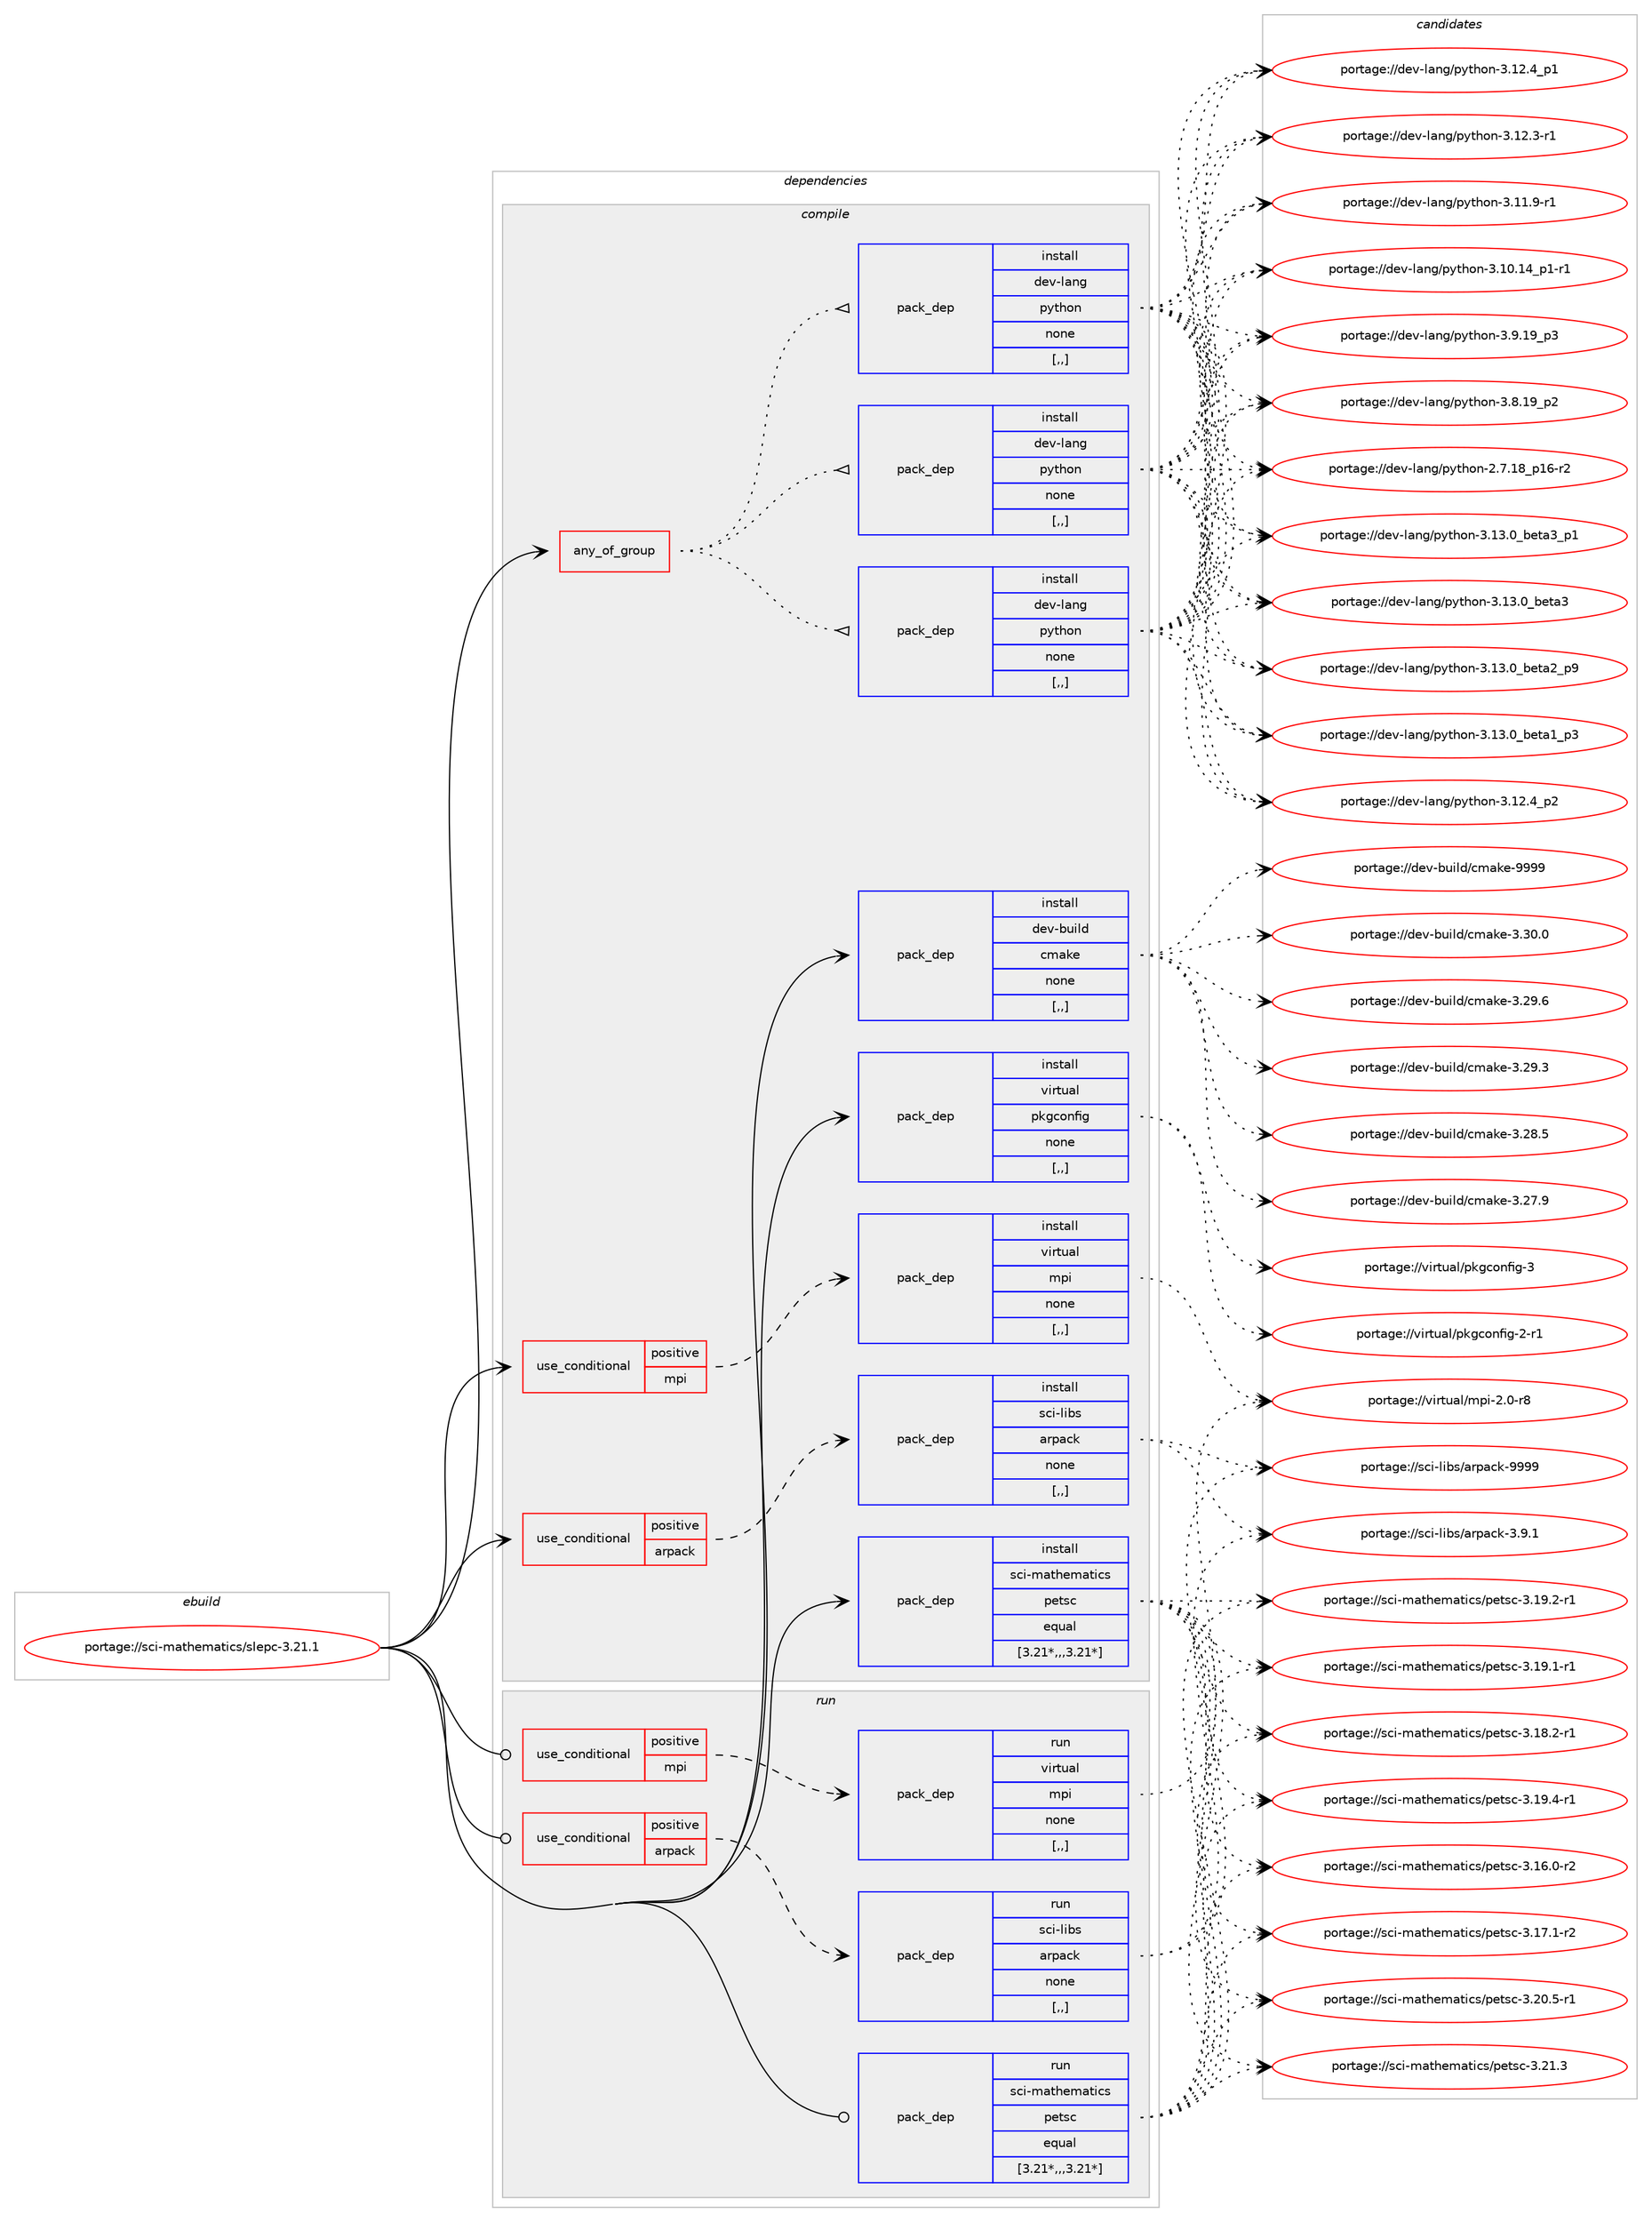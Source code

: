 digraph prolog {

# *************
# Graph options
# *************

newrank=true;
concentrate=true;
compound=true;
graph [rankdir=LR,fontname=Helvetica,fontsize=10,ranksep=1.5];#, ranksep=2.5, nodesep=0.2];
edge  [arrowhead=vee];
node  [fontname=Helvetica,fontsize=10];

# **********
# The ebuild
# **********

subgraph cluster_leftcol {
color=gray;
label=<<i>ebuild</i>>;
id [label="portage://sci-mathematics/slepc-3.21.1", color=red, width=4, href="../sci-mathematics/slepc-3.21.1.svg"];
}

# ****************
# The dependencies
# ****************

subgraph cluster_midcol {
color=gray;
label=<<i>dependencies</i>>;
subgraph cluster_compile {
fillcolor="#eeeeee";
style=filled;
label=<<i>compile</i>>;
subgraph any2689 {
dependency407636 [label=<<TABLE BORDER="0" CELLBORDER="1" CELLSPACING="0" CELLPADDING="4"><TR><TD CELLPADDING="10">any_of_group</TD></TR></TABLE>>, shape=none, color=red];subgraph pack296631 {
dependency407637 [label=<<TABLE BORDER="0" CELLBORDER="1" CELLSPACING="0" CELLPADDING="4" WIDTH="220"><TR><TD ROWSPAN="6" CELLPADDING="30">pack_dep</TD></TR><TR><TD WIDTH="110">install</TD></TR><TR><TD>dev-lang</TD></TR><TR><TD>python</TD></TR><TR><TD>none</TD></TR><TR><TD>[,,]</TD></TR></TABLE>>, shape=none, color=blue];
}
dependency407636:e -> dependency407637:w [weight=20,style="dotted",arrowhead="oinv"];
subgraph pack296632 {
dependency407638 [label=<<TABLE BORDER="0" CELLBORDER="1" CELLSPACING="0" CELLPADDING="4" WIDTH="220"><TR><TD ROWSPAN="6" CELLPADDING="30">pack_dep</TD></TR><TR><TD WIDTH="110">install</TD></TR><TR><TD>dev-lang</TD></TR><TR><TD>python</TD></TR><TR><TD>none</TD></TR><TR><TD>[,,]</TD></TR></TABLE>>, shape=none, color=blue];
}
dependency407636:e -> dependency407638:w [weight=20,style="dotted",arrowhead="oinv"];
subgraph pack296633 {
dependency407639 [label=<<TABLE BORDER="0" CELLBORDER="1" CELLSPACING="0" CELLPADDING="4" WIDTH="220"><TR><TD ROWSPAN="6" CELLPADDING="30">pack_dep</TD></TR><TR><TD WIDTH="110">install</TD></TR><TR><TD>dev-lang</TD></TR><TR><TD>python</TD></TR><TR><TD>none</TD></TR><TR><TD>[,,]</TD></TR></TABLE>>, shape=none, color=blue];
}
dependency407636:e -> dependency407639:w [weight=20,style="dotted",arrowhead="oinv"];
}
id:e -> dependency407636:w [weight=20,style="solid",arrowhead="vee"];
subgraph cond108095 {
dependency407640 [label=<<TABLE BORDER="0" CELLBORDER="1" CELLSPACING="0" CELLPADDING="4"><TR><TD ROWSPAN="3" CELLPADDING="10">use_conditional</TD></TR><TR><TD>positive</TD></TR><TR><TD>arpack</TD></TR></TABLE>>, shape=none, color=red];
subgraph pack296634 {
dependency407641 [label=<<TABLE BORDER="0" CELLBORDER="1" CELLSPACING="0" CELLPADDING="4" WIDTH="220"><TR><TD ROWSPAN="6" CELLPADDING="30">pack_dep</TD></TR><TR><TD WIDTH="110">install</TD></TR><TR><TD>sci-libs</TD></TR><TR><TD>arpack</TD></TR><TR><TD>none</TD></TR><TR><TD>[,,]</TD></TR></TABLE>>, shape=none, color=blue];
}
dependency407640:e -> dependency407641:w [weight=20,style="dashed",arrowhead="vee"];
}
id:e -> dependency407640:w [weight=20,style="solid",arrowhead="vee"];
subgraph cond108096 {
dependency407642 [label=<<TABLE BORDER="0" CELLBORDER="1" CELLSPACING="0" CELLPADDING="4"><TR><TD ROWSPAN="3" CELLPADDING="10">use_conditional</TD></TR><TR><TD>positive</TD></TR><TR><TD>mpi</TD></TR></TABLE>>, shape=none, color=red];
subgraph pack296635 {
dependency407643 [label=<<TABLE BORDER="0" CELLBORDER="1" CELLSPACING="0" CELLPADDING="4" WIDTH="220"><TR><TD ROWSPAN="6" CELLPADDING="30">pack_dep</TD></TR><TR><TD WIDTH="110">install</TD></TR><TR><TD>virtual</TD></TR><TR><TD>mpi</TD></TR><TR><TD>none</TD></TR><TR><TD>[,,]</TD></TR></TABLE>>, shape=none, color=blue];
}
dependency407642:e -> dependency407643:w [weight=20,style="dashed",arrowhead="vee"];
}
id:e -> dependency407642:w [weight=20,style="solid",arrowhead="vee"];
subgraph pack296636 {
dependency407644 [label=<<TABLE BORDER="0" CELLBORDER="1" CELLSPACING="0" CELLPADDING="4" WIDTH="220"><TR><TD ROWSPAN="6" CELLPADDING="30">pack_dep</TD></TR><TR><TD WIDTH="110">install</TD></TR><TR><TD>dev-build</TD></TR><TR><TD>cmake</TD></TR><TR><TD>none</TD></TR><TR><TD>[,,]</TD></TR></TABLE>>, shape=none, color=blue];
}
id:e -> dependency407644:w [weight=20,style="solid",arrowhead="vee"];
subgraph pack296637 {
dependency407645 [label=<<TABLE BORDER="0" CELLBORDER="1" CELLSPACING="0" CELLPADDING="4" WIDTH="220"><TR><TD ROWSPAN="6" CELLPADDING="30">pack_dep</TD></TR><TR><TD WIDTH="110">install</TD></TR><TR><TD>sci-mathematics</TD></TR><TR><TD>petsc</TD></TR><TR><TD>equal</TD></TR><TR><TD>[3.21*,,,3.21*]</TD></TR></TABLE>>, shape=none, color=blue];
}
id:e -> dependency407645:w [weight=20,style="solid",arrowhead="vee"];
subgraph pack296638 {
dependency407646 [label=<<TABLE BORDER="0" CELLBORDER="1" CELLSPACING="0" CELLPADDING="4" WIDTH="220"><TR><TD ROWSPAN="6" CELLPADDING="30">pack_dep</TD></TR><TR><TD WIDTH="110">install</TD></TR><TR><TD>virtual</TD></TR><TR><TD>pkgconfig</TD></TR><TR><TD>none</TD></TR><TR><TD>[,,]</TD></TR></TABLE>>, shape=none, color=blue];
}
id:e -> dependency407646:w [weight=20,style="solid",arrowhead="vee"];
}
subgraph cluster_compileandrun {
fillcolor="#eeeeee";
style=filled;
label=<<i>compile and run</i>>;
}
subgraph cluster_run {
fillcolor="#eeeeee";
style=filled;
label=<<i>run</i>>;
subgraph cond108097 {
dependency407647 [label=<<TABLE BORDER="0" CELLBORDER="1" CELLSPACING="0" CELLPADDING="4"><TR><TD ROWSPAN="3" CELLPADDING="10">use_conditional</TD></TR><TR><TD>positive</TD></TR><TR><TD>arpack</TD></TR></TABLE>>, shape=none, color=red];
subgraph pack296639 {
dependency407648 [label=<<TABLE BORDER="0" CELLBORDER="1" CELLSPACING="0" CELLPADDING="4" WIDTH="220"><TR><TD ROWSPAN="6" CELLPADDING="30">pack_dep</TD></TR><TR><TD WIDTH="110">run</TD></TR><TR><TD>sci-libs</TD></TR><TR><TD>arpack</TD></TR><TR><TD>none</TD></TR><TR><TD>[,,]</TD></TR></TABLE>>, shape=none, color=blue];
}
dependency407647:e -> dependency407648:w [weight=20,style="dashed",arrowhead="vee"];
}
id:e -> dependency407647:w [weight=20,style="solid",arrowhead="odot"];
subgraph cond108098 {
dependency407649 [label=<<TABLE BORDER="0" CELLBORDER="1" CELLSPACING="0" CELLPADDING="4"><TR><TD ROWSPAN="3" CELLPADDING="10">use_conditional</TD></TR><TR><TD>positive</TD></TR><TR><TD>mpi</TD></TR></TABLE>>, shape=none, color=red];
subgraph pack296640 {
dependency407650 [label=<<TABLE BORDER="0" CELLBORDER="1" CELLSPACING="0" CELLPADDING="4" WIDTH="220"><TR><TD ROWSPAN="6" CELLPADDING="30">pack_dep</TD></TR><TR><TD WIDTH="110">run</TD></TR><TR><TD>virtual</TD></TR><TR><TD>mpi</TD></TR><TR><TD>none</TD></TR><TR><TD>[,,]</TD></TR></TABLE>>, shape=none, color=blue];
}
dependency407649:e -> dependency407650:w [weight=20,style="dashed",arrowhead="vee"];
}
id:e -> dependency407649:w [weight=20,style="solid",arrowhead="odot"];
subgraph pack296641 {
dependency407651 [label=<<TABLE BORDER="0" CELLBORDER="1" CELLSPACING="0" CELLPADDING="4" WIDTH="220"><TR><TD ROWSPAN="6" CELLPADDING="30">pack_dep</TD></TR><TR><TD WIDTH="110">run</TD></TR><TR><TD>sci-mathematics</TD></TR><TR><TD>petsc</TD></TR><TR><TD>equal</TD></TR><TR><TD>[3.21*,,,3.21*]</TD></TR></TABLE>>, shape=none, color=blue];
}
id:e -> dependency407651:w [weight=20,style="solid",arrowhead="odot"];
}
}

# **************
# The candidates
# **************

subgraph cluster_choices {
rank=same;
color=gray;
label=<<i>candidates</i>>;

subgraph choice296631 {
color=black;
nodesep=1;
choice10010111845108971101034711212111610411111045514649514648959810111697519511249 [label="portage://dev-lang/python-3.13.0_beta3_p1", color=red, width=4,href="../dev-lang/python-3.13.0_beta3_p1.svg"];
choice1001011184510897110103471121211161041111104551464951464895981011169751 [label="portage://dev-lang/python-3.13.0_beta3", color=red, width=4,href="../dev-lang/python-3.13.0_beta3.svg"];
choice10010111845108971101034711212111610411111045514649514648959810111697509511257 [label="portage://dev-lang/python-3.13.0_beta2_p9", color=red, width=4,href="../dev-lang/python-3.13.0_beta2_p9.svg"];
choice10010111845108971101034711212111610411111045514649514648959810111697499511251 [label="portage://dev-lang/python-3.13.0_beta1_p3", color=red, width=4,href="../dev-lang/python-3.13.0_beta1_p3.svg"];
choice100101118451089711010347112121116104111110455146495046529511250 [label="portage://dev-lang/python-3.12.4_p2", color=red, width=4,href="../dev-lang/python-3.12.4_p2.svg"];
choice100101118451089711010347112121116104111110455146495046529511249 [label="portage://dev-lang/python-3.12.4_p1", color=red, width=4,href="../dev-lang/python-3.12.4_p1.svg"];
choice100101118451089711010347112121116104111110455146495046514511449 [label="portage://dev-lang/python-3.12.3-r1", color=red, width=4,href="../dev-lang/python-3.12.3-r1.svg"];
choice100101118451089711010347112121116104111110455146494946574511449 [label="portage://dev-lang/python-3.11.9-r1", color=red, width=4,href="../dev-lang/python-3.11.9-r1.svg"];
choice100101118451089711010347112121116104111110455146494846495295112494511449 [label="portage://dev-lang/python-3.10.14_p1-r1", color=red, width=4,href="../dev-lang/python-3.10.14_p1-r1.svg"];
choice100101118451089711010347112121116104111110455146574649579511251 [label="portage://dev-lang/python-3.9.19_p3", color=red, width=4,href="../dev-lang/python-3.9.19_p3.svg"];
choice100101118451089711010347112121116104111110455146564649579511250 [label="portage://dev-lang/python-3.8.19_p2", color=red, width=4,href="../dev-lang/python-3.8.19_p2.svg"];
choice100101118451089711010347112121116104111110455046554649569511249544511450 [label="portage://dev-lang/python-2.7.18_p16-r2", color=red, width=4,href="../dev-lang/python-2.7.18_p16-r2.svg"];
dependency407637:e -> choice10010111845108971101034711212111610411111045514649514648959810111697519511249:w [style=dotted,weight="100"];
dependency407637:e -> choice1001011184510897110103471121211161041111104551464951464895981011169751:w [style=dotted,weight="100"];
dependency407637:e -> choice10010111845108971101034711212111610411111045514649514648959810111697509511257:w [style=dotted,weight="100"];
dependency407637:e -> choice10010111845108971101034711212111610411111045514649514648959810111697499511251:w [style=dotted,weight="100"];
dependency407637:e -> choice100101118451089711010347112121116104111110455146495046529511250:w [style=dotted,weight="100"];
dependency407637:e -> choice100101118451089711010347112121116104111110455146495046529511249:w [style=dotted,weight="100"];
dependency407637:e -> choice100101118451089711010347112121116104111110455146495046514511449:w [style=dotted,weight="100"];
dependency407637:e -> choice100101118451089711010347112121116104111110455146494946574511449:w [style=dotted,weight="100"];
dependency407637:e -> choice100101118451089711010347112121116104111110455146494846495295112494511449:w [style=dotted,weight="100"];
dependency407637:e -> choice100101118451089711010347112121116104111110455146574649579511251:w [style=dotted,weight="100"];
dependency407637:e -> choice100101118451089711010347112121116104111110455146564649579511250:w [style=dotted,weight="100"];
dependency407637:e -> choice100101118451089711010347112121116104111110455046554649569511249544511450:w [style=dotted,weight="100"];
}
subgraph choice296632 {
color=black;
nodesep=1;
choice10010111845108971101034711212111610411111045514649514648959810111697519511249 [label="portage://dev-lang/python-3.13.0_beta3_p1", color=red, width=4,href="../dev-lang/python-3.13.0_beta3_p1.svg"];
choice1001011184510897110103471121211161041111104551464951464895981011169751 [label="portage://dev-lang/python-3.13.0_beta3", color=red, width=4,href="../dev-lang/python-3.13.0_beta3.svg"];
choice10010111845108971101034711212111610411111045514649514648959810111697509511257 [label="portage://dev-lang/python-3.13.0_beta2_p9", color=red, width=4,href="../dev-lang/python-3.13.0_beta2_p9.svg"];
choice10010111845108971101034711212111610411111045514649514648959810111697499511251 [label="portage://dev-lang/python-3.13.0_beta1_p3", color=red, width=4,href="../dev-lang/python-3.13.0_beta1_p3.svg"];
choice100101118451089711010347112121116104111110455146495046529511250 [label="portage://dev-lang/python-3.12.4_p2", color=red, width=4,href="../dev-lang/python-3.12.4_p2.svg"];
choice100101118451089711010347112121116104111110455146495046529511249 [label="portage://dev-lang/python-3.12.4_p1", color=red, width=4,href="../dev-lang/python-3.12.4_p1.svg"];
choice100101118451089711010347112121116104111110455146495046514511449 [label="portage://dev-lang/python-3.12.3-r1", color=red, width=4,href="../dev-lang/python-3.12.3-r1.svg"];
choice100101118451089711010347112121116104111110455146494946574511449 [label="portage://dev-lang/python-3.11.9-r1", color=red, width=4,href="../dev-lang/python-3.11.9-r1.svg"];
choice100101118451089711010347112121116104111110455146494846495295112494511449 [label="portage://dev-lang/python-3.10.14_p1-r1", color=red, width=4,href="../dev-lang/python-3.10.14_p1-r1.svg"];
choice100101118451089711010347112121116104111110455146574649579511251 [label="portage://dev-lang/python-3.9.19_p3", color=red, width=4,href="../dev-lang/python-3.9.19_p3.svg"];
choice100101118451089711010347112121116104111110455146564649579511250 [label="portage://dev-lang/python-3.8.19_p2", color=red, width=4,href="../dev-lang/python-3.8.19_p2.svg"];
choice100101118451089711010347112121116104111110455046554649569511249544511450 [label="portage://dev-lang/python-2.7.18_p16-r2", color=red, width=4,href="../dev-lang/python-2.7.18_p16-r2.svg"];
dependency407638:e -> choice10010111845108971101034711212111610411111045514649514648959810111697519511249:w [style=dotted,weight="100"];
dependency407638:e -> choice1001011184510897110103471121211161041111104551464951464895981011169751:w [style=dotted,weight="100"];
dependency407638:e -> choice10010111845108971101034711212111610411111045514649514648959810111697509511257:w [style=dotted,weight="100"];
dependency407638:e -> choice10010111845108971101034711212111610411111045514649514648959810111697499511251:w [style=dotted,weight="100"];
dependency407638:e -> choice100101118451089711010347112121116104111110455146495046529511250:w [style=dotted,weight="100"];
dependency407638:e -> choice100101118451089711010347112121116104111110455146495046529511249:w [style=dotted,weight="100"];
dependency407638:e -> choice100101118451089711010347112121116104111110455146495046514511449:w [style=dotted,weight="100"];
dependency407638:e -> choice100101118451089711010347112121116104111110455146494946574511449:w [style=dotted,weight="100"];
dependency407638:e -> choice100101118451089711010347112121116104111110455146494846495295112494511449:w [style=dotted,weight="100"];
dependency407638:e -> choice100101118451089711010347112121116104111110455146574649579511251:w [style=dotted,weight="100"];
dependency407638:e -> choice100101118451089711010347112121116104111110455146564649579511250:w [style=dotted,weight="100"];
dependency407638:e -> choice100101118451089711010347112121116104111110455046554649569511249544511450:w [style=dotted,weight="100"];
}
subgraph choice296633 {
color=black;
nodesep=1;
choice10010111845108971101034711212111610411111045514649514648959810111697519511249 [label="portage://dev-lang/python-3.13.0_beta3_p1", color=red, width=4,href="../dev-lang/python-3.13.0_beta3_p1.svg"];
choice1001011184510897110103471121211161041111104551464951464895981011169751 [label="portage://dev-lang/python-3.13.0_beta3", color=red, width=4,href="../dev-lang/python-3.13.0_beta3.svg"];
choice10010111845108971101034711212111610411111045514649514648959810111697509511257 [label="portage://dev-lang/python-3.13.0_beta2_p9", color=red, width=4,href="../dev-lang/python-3.13.0_beta2_p9.svg"];
choice10010111845108971101034711212111610411111045514649514648959810111697499511251 [label="portage://dev-lang/python-3.13.0_beta1_p3", color=red, width=4,href="../dev-lang/python-3.13.0_beta1_p3.svg"];
choice100101118451089711010347112121116104111110455146495046529511250 [label="portage://dev-lang/python-3.12.4_p2", color=red, width=4,href="../dev-lang/python-3.12.4_p2.svg"];
choice100101118451089711010347112121116104111110455146495046529511249 [label="portage://dev-lang/python-3.12.4_p1", color=red, width=4,href="../dev-lang/python-3.12.4_p1.svg"];
choice100101118451089711010347112121116104111110455146495046514511449 [label="portage://dev-lang/python-3.12.3-r1", color=red, width=4,href="../dev-lang/python-3.12.3-r1.svg"];
choice100101118451089711010347112121116104111110455146494946574511449 [label="portage://dev-lang/python-3.11.9-r1", color=red, width=4,href="../dev-lang/python-3.11.9-r1.svg"];
choice100101118451089711010347112121116104111110455146494846495295112494511449 [label="portage://dev-lang/python-3.10.14_p1-r1", color=red, width=4,href="../dev-lang/python-3.10.14_p1-r1.svg"];
choice100101118451089711010347112121116104111110455146574649579511251 [label="portage://dev-lang/python-3.9.19_p3", color=red, width=4,href="../dev-lang/python-3.9.19_p3.svg"];
choice100101118451089711010347112121116104111110455146564649579511250 [label="portage://dev-lang/python-3.8.19_p2", color=red, width=4,href="../dev-lang/python-3.8.19_p2.svg"];
choice100101118451089711010347112121116104111110455046554649569511249544511450 [label="portage://dev-lang/python-2.7.18_p16-r2", color=red, width=4,href="../dev-lang/python-2.7.18_p16-r2.svg"];
dependency407639:e -> choice10010111845108971101034711212111610411111045514649514648959810111697519511249:w [style=dotted,weight="100"];
dependency407639:e -> choice1001011184510897110103471121211161041111104551464951464895981011169751:w [style=dotted,weight="100"];
dependency407639:e -> choice10010111845108971101034711212111610411111045514649514648959810111697509511257:w [style=dotted,weight="100"];
dependency407639:e -> choice10010111845108971101034711212111610411111045514649514648959810111697499511251:w [style=dotted,weight="100"];
dependency407639:e -> choice100101118451089711010347112121116104111110455146495046529511250:w [style=dotted,weight="100"];
dependency407639:e -> choice100101118451089711010347112121116104111110455146495046529511249:w [style=dotted,weight="100"];
dependency407639:e -> choice100101118451089711010347112121116104111110455146495046514511449:w [style=dotted,weight="100"];
dependency407639:e -> choice100101118451089711010347112121116104111110455146494946574511449:w [style=dotted,weight="100"];
dependency407639:e -> choice100101118451089711010347112121116104111110455146494846495295112494511449:w [style=dotted,weight="100"];
dependency407639:e -> choice100101118451089711010347112121116104111110455146574649579511251:w [style=dotted,weight="100"];
dependency407639:e -> choice100101118451089711010347112121116104111110455146564649579511250:w [style=dotted,weight="100"];
dependency407639:e -> choice100101118451089711010347112121116104111110455046554649569511249544511450:w [style=dotted,weight="100"];
}
subgraph choice296634 {
color=black;
nodesep=1;
choice115991054510810598115479711411297991074557575757 [label="portage://sci-libs/arpack-9999", color=red, width=4,href="../sci-libs/arpack-9999.svg"];
choice11599105451081059811547971141129799107455146574649 [label="portage://sci-libs/arpack-3.9.1", color=red, width=4,href="../sci-libs/arpack-3.9.1.svg"];
dependency407641:e -> choice115991054510810598115479711411297991074557575757:w [style=dotted,weight="100"];
dependency407641:e -> choice11599105451081059811547971141129799107455146574649:w [style=dotted,weight="100"];
}
subgraph choice296635 {
color=black;
nodesep=1;
choice1181051141161179710847109112105455046484511456 [label="portage://virtual/mpi-2.0-r8", color=red, width=4,href="../virtual/mpi-2.0-r8.svg"];
dependency407643:e -> choice1181051141161179710847109112105455046484511456:w [style=dotted,weight="100"];
}
subgraph choice296636 {
color=black;
nodesep=1;
choice10010111845981171051081004799109971071014557575757 [label="portage://dev-build/cmake-9999", color=red, width=4,href="../dev-build/cmake-9999.svg"];
choice100101118459811710510810047991099710710145514651484648 [label="portage://dev-build/cmake-3.30.0", color=red, width=4,href="../dev-build/cmake-3.30.0.svg"];
choice100101118459811710510810047991099710710145514650574654 [label="portage://dev-build/cmake-3.29.6", color=red, width=4,href="../dev-build/cmake-3.29.6.svg"];
choice100101118459811710510810047991099710710145514650574651 [label="portage://dev-build/cmake-3.29.3", color=red, width=4,href="../dev-build/cmake-3.29.3.svg"];
choice100101118459811710510810047991099710710145514650564653 [label="portage://dev-build/cmake-3.28.5", color=red, width=4,href="../dev-build/cmake-3.28.5.svg"];
choice100101118459811710510810047991099710710145514650554657 [label="portage://dev-build/cmake-3.27.9", color=red, width=4,href="../dev-build/cmake-3.27.9.svg"];
dependency407644:e -> choice10010111845981171051081004799109971071014557575757:w [style=dotted,weight="100"];
dependency407644:e -> choice100101118459811710510810047991099710710145514651484648:w [style=dotted,weight="100"];
dependency407644:e -> choice100101118459811710510810047991099710710145514650574654:w [style=dotted,weight="100"];
dependency407644:e -> choice100101118459811710510810047991099710710145514650574651:w [style=dotted,weight="100"];
dependency407644:e -> choice100101118459811710510810047991099710710145514650564653:w [style=dotted,weight="100"];
dependency407644:e -> choice100101118459811710510810047991099710710145514650554657:w [style=dotted,weight="100"];
}
subgraph choice296637 {
color=black;
nodesep=1;
choice1159910545109971161041011099711610599115471121011161159945514650494651 [label="portage://sci-mathematics/petsc-3.21.3", color=red, width=4,href="../sci-mathematics/petsc-3.21.3.svg"];
choice11599105451099711610410110997116105991154711210111611599455146504846534511449 [label="portage://sci-mathematics/petsc-3.20.5-r1", color=red, width=4,href="../sci-mathematics/petsc-3.20.5-r1.svg"];
choice11599105451099711610410110997116105991154711210111611599455146495746524511449 [label="portage://sci-mathematics/petsc-3.19.4-r1", color=red, width=4,href="../sci-mathematics/petsc-3.19.4-r1.svg"];
choice11599105451099711610410110997116105991154711210111611599455146495746504511449 [label="portage://sci-mathematics/petsc-3.19.2-r1", color=red, width=4,href="../sci-mathematics/petsc-3.19.2-r1.svg"];
choice11599105451099711610410110997116105991154711210111611599455146495746494511449 [label="portage://sci-mathematics/petsc-3.19.1-r1", color=red, width=4,href="../sci-mathematics/petsc-3.19.1-r1.svg"];
choice11599105451099711610410110997116105991154711210111611599455146495646504511449 [label="portage://sci-mathematics/petsc-3.18.2-r1", color=red, width=4,href="../sci-mathematics/petsc-3.18.2-r1.svg"];
choice11599105451099711610410110997116105991154711210111611599455146495546494511450 [label="portage://sci-mathematics/petsc-3.17.1-r2", color=red, width=4,href="../sci-mathematics/petsc-3.17.1-r2.svg"];
choice11599105451099711610410110997116105991154711210111611599455146495446484511450 [label="portage://sci-mathematics/petsc-3.16.0-r2", color=red, width=4,href="../sci-mathematics/petsc-3.16.0-r2.svg"];
dependency407645:e -> choice1159910545109971161041011099711610599115471121011161159945514650494651:w [style=dotted,weight="100"];
dependency407645:e -> choice11599105451099711610410110997116105991154711210111611599455146504846534511449:w [style=dotted,weight="100"];
dependency407645:e -> choice11599105451099711610410110997116105991154711210111611599455146495746524511449:w [style=dotted,weight="100"];
dependency407645:e -> choice11599105451099711610410110997116105991154711210111611599455146495746504511449:w [style=dotted,weight="100"];
dependency407645:e -> choice11599105451099711610410110997116105991154711210111611599455146495746494511449:w [style=dotted,weight="100"];
dependency407645:e -> choice11599105451099711610410110997116105991154711210111611599455146495646504511449:w [style=dotted,weight="100"];
dependency407645:e -> choice11599105451099711610410110997116105991154711210111611599455146495546494511450:w [style=dotted,weight="100"];
dependency407645:e -> choice11599105451099711610410110997116105991154711210111611599455146495446484511450:w [style=dotted,weight="100"];
}
subgraph choice296638 {
color=black;
nodesep=1;
choice1181051141161179710847112107103991111101021051034551 [label="portage://virtual/pkgconfig-3", color=red, width=4,href="../virtual/pkgconfig-3.svg"];
choice11810511411611797108471121071039911111010210510345504511449 [label="portage://virtual/pkgconfig-2-r1", color=red, width=4,href="../virtual/pkgconfig-2-r1.svg"];
dependency407646:e -> choice1181051141161179710847112107103991111101021051034551:w [style=dotted,weight="100"];
dependency407646:e -> choice11810511411611797108471121071039911111010210510345504511449:w [style=dotted,weight="100"];
}
subgraph choice296639 {
color=black;
nodesep=1;
choice115991054510810598115479711411297991074557575757 [label="portage://sci-libs/arpack-9999", color=red, width=4,href="../sci-libs/arpack-9999.svg"];
choice11599105451081059811547971141129799107455146574649 [label="portage://sci-libs/arpack-3.9.1", color=red, width=4,href="../sci-libs/arpack-3.9.1.svg"];
dependency407648:e -> choice115991054510810598115479711411297991074557575757:w [style=dotted,weight="100"];
dependency407648:e -> choice11599105451081059811547971141129799107455146574649:w [style=dotted,weight="100"];
}
subgraph choice296640 {
color=black;
nodesep=1;
choice1181051141161179710847109112105455046484511456 [label="portage://virtual/mpi-2.0-r8", color=red, width=4,href="../virtual/mpi-2.0-r8.svg"];
dependency407650:e -> choice1181051141161179710847109112105455046484511456:w [style=dotted,weight="100"];
}
subgraph choice296641 {
color=black;
nodesep=1;
choice1159910545109971161041011099711610599115471121011161159945514650494651 [label="portage://sci-mathematics/petsc-3.21.3", color=red, width=4,href="../sci-mathematics/petsc-3.21.3.svg"];
choice11599105451099711610410110997116105991154711210111611599455146504846534511449 [label="portage://sci-mathematics/petsc-3.20.5-r1", color=red, width=4,href="../sci-mathematics/petsc-3.20.5-r1.svg"];
choice11599105451099711610410110997116105991154711210111611599455146495746524511449 [label="portage://sci-mathematics/petsc-3.19.4-r1", color=red, width=4,href="../sci-mathematics/petsc-3.19.4-r1.svg"];
choice11599105451099711610410110997116105991154711210111611599455146495746504511449 [label="portage://sci-mathematics/petsc-3.19.2-r1", color=red, width=4,href="../sci-mathematics/petsc-3.19.2-r1.svg"];
choice11599105451099711610410110997116105991154711210111611599455146495746494511449 [label="portage://sci-mathematics/petsc-3.19.1-r1", color=red, width=4,href="../sci-mathematics/petsc-3.19.1-r1.svg"];
choice11599105451099711610410110997116105991154711210111611599455146495646504511449 [label="portage://sci-mathematics/petsc-3.18.2-r1", color=red, width=4,href="../sci-mathematics/petsc-3.18.2-r1.svg"];
choice11599105451099711610410110997116105991154711210111611599455146495546494511450 [label="portage://sci-mathematics/petsc-3.17.1-r2", color=red, width=4,href="../sci-mathematics/petsc-3.17.1-r2.svg"];
choice11599105451099711610410110997116105991154711210111611599455146495446484511450 [label="portage://sci-mathematics/petsc-3.16.0-r2", color=red, width=4,href="../sci-mathematics/petsc-3.16.0-r2.svg"];
dependency407651:e -> choice1159910545109971161041011099711610599115471121011161159945514650494651:w [style=dotted,weight="100"];
dependency407651:e -> choice11599105451099711610410110997116105991154711210111611599455146504846534511449:w [style=dotted,weight="100"];
dependency407651:e -> choice11599105451099711610410110997116105991154711210111611599455146495746524511449:w [style=dotted,weight="100"];
dependency407651:e -> choice11599105451099711610410110997116105991154711210111611599455146495746504511449:w [style=dotted,weight="100"];
dependency407651:e -> choice11599105451099711610410110997116105991154711210111611599455146495746494511449:w [style=dotted,weight="100"];
dependency407651:e -> choice11599105451099711610410110997116105991154711210111611599455146495646504511449:w [style=dotted,weight="100"];
dependency407651:e -> choice11599105451099711610410110997116105991154711210111611599455146495546494511450:w [style=dotted,weight="100"];
dependency407651:e -> choice11599105451099711610410110997116105991154711210111611599455146495446484511450:w [style=dotted,weight="100"];
}
}

}
